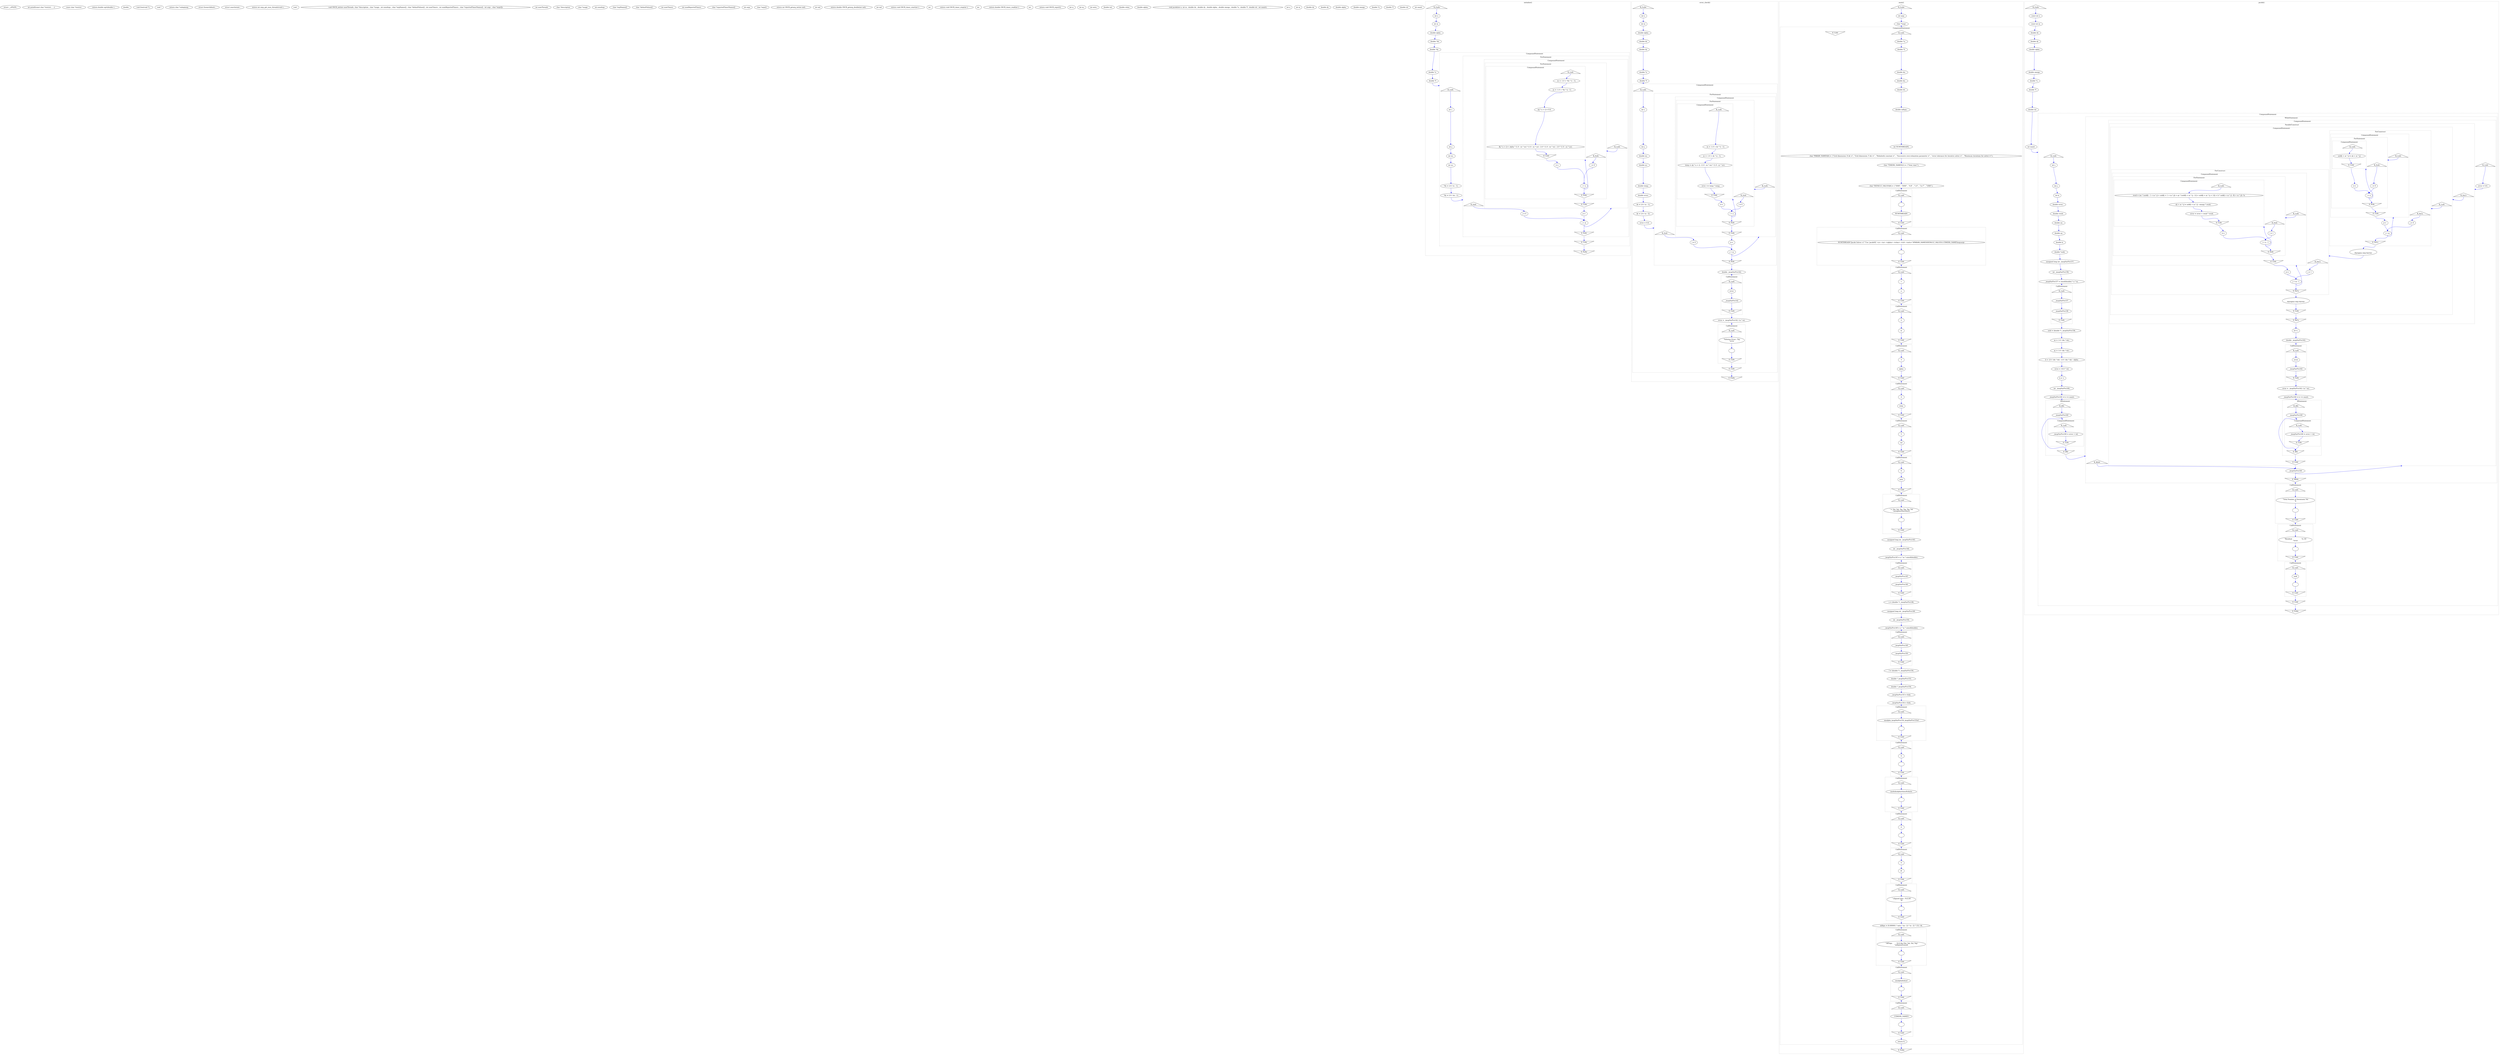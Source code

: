 digraph graph874088044 {
	compound=true;
	edge[color=blue];
	node1464642111[label="struct __sFILEX ;"];
	node1225616405[label="int printf(const char *restrict , ...);"];
	node519569038[label="const char *restrict "];
	node88558700[label="extern double sqrt(double );"];
	node1748225580[label="double "];
	node1164175787[label="void free(void *);"];
	node757108857[label="void *"];
	node818403870[label="extern char *suboptarg;"];
	node99347477[label="struct fssearchblock ;"];
	node2017354584[label="struct searchstate ;"];
	node895947612[label="extern int omp_get_max_threads(void );"];
	node1937348256[label="void "];
	node1167116739[label="void OSCR_init(int numThreads, char *description , char *usage , int numArgs , char *argNames[] , char *defaultValues[] , int numTimers , int numReportedTimers , char *reportedTimerNames[] , int argc , char *argv[]);"];
	node1597462040[label="int numThreads"];
	node1659791576[label="char *description"];
	node1917513796[label="char *usage"];
	node695682681[label="int numArgs"];
	node1615780336[label="char *argNames[]"];
	node1476394199[label="char *defaultValues[]"];
	node1845904670[label="int numTimers"];
	node1344645519[label="int numReportedTimers"];
	node555826066[label="char *reportedTimerNames[]"];
	node1815546035[label="int argc"];
	node1740189450[label="char *argv[]"];
	node36333492[label="extern int OSCR_getarg_int(int ind);"];
	node1897871865[label="int ind"];
	node1791868405[label="extern double OSCR_getarg_double(int ind);"];
	node733957003[label="int ind"];
	node1373810119[label="extern void OSCR_timer_start(int );"];
	node243745864[label="int "];
	node924477420[label="extern void OSCR_timer_stop(int );"];
	node140799417[label="int "];
	node854507466[label="extern double OSCR_timer_read(int );"];
	node1414147750[label="int "];
	node1209669119[label="extern void OSCR_report();"];
	node1758386724[label="int n;"];
	node1607305514[label="int m;"];
	node1370651081[label="int mits;"];
	node294184992[label="double tol;"];
	node688766789[label="double relax;"];
	node599491651[label="double alpha;"];
	node1027591600[label="void jacobi(int n, int m , double dx , double dy , double alpha , double omega , double *u , double *f , double tol , int maxit);"];
	node1796371666[label="int n"];
	node1296674576[label="int m"];
	node1368594774[label="double dx"];
	node1151755506[label="double dy"];
	node1381965390[label="double alpha"];
	node558187323[label="double omega"];
	node604125138[label="double *u"];
	node1213349904[label="double *f"];
	node1524126153[label="double tol"];
	node1003752023[label="int maxit"];
	subgraph cluster1344199921 {
		compound=true;
		style=dotted;
		label="initialize()";
		node2025269734[label="B_FuDe", shape="triangle"];
		node1800031768[label="E_FuDe", shape="invtriangle"];
		node707976812[label="int n"];
		node572593338[label="int m"];
		node1115201599[label="double alpha"];
		node1307904972[label="double *dx"];
		node536765369[label="double *dy"];
		node524241174[label="double *u"];
		node2136288211[label="double *f"];
		subgraph cluster1989184704 {
			compound=true;
			style=dotted;
			label="CompoundStatement";
			node611572016[label="B_CoSt", shape="triangle"];
			node889486595[label="E_CoSt", shape="invtriangle"];
			node117009527[label="int i;"];
			node694316372[label="int j;"];
			node24119573[label="int xx;"];
			node365181913[label="int yy;"];
			node1998767043[label="*dx = 2.0 / (n - 1);"];
			node361571968[label="*dy = 2.0 / (m - 1);"];
			subgraph cluster1136419747 {
				compound=true;
				style=dotted;
				label="ForStatement";
				node1881561036[label="B_FoSt", shape="triangle"];
				node1785507932[label="E_FoSt", shape="invtriangle"];
				node757004314[label="j = 0"];
				node945288723[label="j < m"];
				node951050903[label="j++"];
				subgraph cluster868815265 {
					compound=true;
					style=dotted;
					label="CompoundStatement";
					node1977310713[label="B_CoSt", shape="triangle"];
					node1886491834[label="E_CoSt", shape="invtriangle"];
					subgraph cluster1278852808 {
						compound=true;
						style=dotted;
						label="ForStatement";
						node63390[label="B_FoSt", shape="triangle"];
						node2129144075[label="E_FoSt", shape="invtriangle"];
						node649329985[label="i = 0"];
						node1418620248[label="i < n"];
						node1778081847[label="i++"];
						subgraph cluster236840983 {
							compound=true;
							style=dotted;
							label="CompoundStatement";
							node1376790324[label="B_CoSt", shape="triangle"];
							node893504292[label="E_CoSt", shape="invtriangle"];
							node857068247[label="xx = -1.0 + *dx * (i - 1);"];
							node2014461570[label="yy = -1.0 + *dy * (j - 1);"];
							node194707680[label="u[j * n + i] = 0.0;"];
							node2130192211[label="f[j * n + i] = -alpha * (1.0 - xx * xx) * (1.0 - yy * yy) - 2.0 * (1.0 - xx * xx) - 2.0 * (1.0 - yy * yy);"];
						}
					}
				}
			}
		}
	}
	subgraph cluster381708767 {
		compound=true;
		style=dotted;
		label="error_check()";
		node736920911[label="B_FuDe", shape="triangle"];
		node837659261[label="E_FuDe", shape="invtriangle"];
		node1620823990[label="int n"];
		node1856158867[label="int m"];
		node1414967210[label="double alpha"];
		node1201454821[label="double dx"];
		node85748029[label="double dy"];
		node1800976873[label="double *u"];
		node1818339587[label="double *f"];
		subgraph cluster1760670079 {
			compound=true;
			style=dotted;
			label="CompoundStatement";
			node388104475[label="B_CoSt", shape="triangle"];
			node1470966439[label="E_CoSt", shape="invtriangle"];
			node660339123[label="int i;"];
			node491273700[label="int j;"];
			node1661210650[label="double xx;"];
			node2115628016[label="double yy;"];
			node300983713[label="double temp;"];
			node1750286943[label="double error;"];
			node2144284609[label="dx = 2.0 / (n - 1);"];
			node872669868[label="dy = 2.0 / (n - 2);"];
			node1325465767[label="error = 0.0;"];
			subgraph cluster1180858072 {
				compound=true;
				style=dotted;
				label="ForStatement";
				node1558763625[label="B_FoSt", shape="triangle"];
				node669965156[label="E_FoSt", shape="invtriangle"];
				node2048013503[label="j = 0"];
				node1857173583[label="j < m"];
				node1633013890[label="j++"];
				subgraph cluster692743054 {
					compound=true;
					style=dotted;
					label="CompoundStatement";
					node1260217713[label="B_CoSt", shape="triangle"];
					node461591680[label="E_CoSt", shape="invtriangle"];
					subgraph cluster1517328406 {
						compound=true;
						style=dotted;
						label="ForStatement";
						node2016949136[label="B_FoSt", shape="triangle"];
						node1792227359[label="E_FoSt", shape="invtriangle"];
						node1195942137[label="i = 0"];
						node843710487[label="i < n"];
						node509832867[label="i++"];
						subgraph cluster20804602 {
							compound=true;
							style=dotted;
							label="CompoundStatement";
							node1344519051[label="B_CoSt", shape="triangle"];
							node1566511282[label="E_CoSt", shape="invtriangle"];
							node1671590089[label="xx = -1.0 + dx * (i - 1);"];
							node769132147[label="yy = -1.0 + dy * (j - 1);"];
							node778162712[label="temp = u[j * n + i] - (1.0 - xx * xx) * (1.0 - yy * yy);"];
							node212963786[label="error += temp * temp;"];
						}
					}
				}
			}
			node1527214863[label="double _imopVarPre142;"];
			subgraph cluster1273958371 {
				compound=true;
				style=dotted;
				label="CallStatement";
				node1659515968[label="B_CaSt", shape="triangle"];
				node664091267[label="E_CaSt", shape="invtriangle"];
				node1433208870[label="error"];
				node1437988306[label="_imopVarPre142"];
			}
			node992086987[label="error = _imopVarPre142 / (n * m);"];
			subgraph cluster913242382 {
				compound=true;
				style=dotted;
				label="CallStatement";
				node870322840[label="B_CaSt", shape="triangle"];
				node837246227[label="E_CaSt", shape="invtriangle"];
				node173738886[label="\"Solution Error : %g\n\"error"];
				node798622145[label=""];
			}
		}
	}
	subgraph cluster2015999862 {
		compound=true;
		style=dotted;
		label="main()";
		node1467515503[label="B_FuDe", shape="triangle"];
		node1533330615[label="E_FuDe", shape="invtriangle"];
		node1959451969[label="int argc"];
		node119112899[label="char **argv"];
		subgraph cluster2086068243 {
			compound=true;
			style=dotted;
			label="CompoundStatement";
			node1070194629[label="B_CoSt", shape="triangle"];
			node1076202543[label="E_CoSt", shape="invtriangle"];
			node883020319[label="double *u;"];
			node1274247563[label="double *f;"];
			node1938025186[label="double dx;"];
			node321772459[label="double dy;"];
			node553672556[label="double dt;"];
			node488600086[label="double mflops;"];
			node1196963249[label="int NUMTHREADS;"];
			node1964847681[label="char *PARAM_NAMES[6] = {\"Grid dimension: X dir =\", \"Grid dimension: Y dir =\" , \"Helmhotlz constant =\" , \"Successive over-relaxation parameter =\" , \"error tolerance for iterative solver =\" , \"Maximum iterations for solver =\"};"];
			node791408866[label="char *TIMERS_NAMES[1] = {\"Total_time\"};"];
			node1443900956[label="char *DEFAULT_VALUES[6] = {\"5000\", \"5000\" , \"0.8\" , \"1.0\" , \"1e-7\" , \"1000\"};"];
			subgraph cluster1167327028 {
				compound=true;
				style=dotted;
				label="CallStatement";
				node936628786[label="B_CaSt", shape="triangle"];
				node817941759[label="E_CaSt", shape="invtriangle"];
				node1478334108[label=""];
				node36550900[label="NUMTHREADS"];
			}
			subgraph cluster2094115865 {
				compound=true;
				style=dotted;
				label="CallStatement";
				node49547843[label="B_CaSt", shape="triangle"];
				node1017792343[label="E_CaSt", shape="invtriangle"];
				node1774468680[label="NUMTHREADS\"Jacobi Solver v1\"\"Use \'jacobi02\' <n> <m> <alpha> <relax> <tol> <mits>\"6PARAM_NAMESDEFAULT_VALUES11TIMERS_NAMESargcargv"];
				node1999135802[label=""];
			}
			subgraph cluster742672280 {
				compound=true;
				style=dotted;
				label="CallStatement";
				node452457802[label="B_CaSt", shape="triangle"];
				node1857910993[label="E_CaSt", shape="invtriangle"];
				node1130598644[label="1"];
				node841537936[label="n"];
			}
			subgraph cluster701681793 {
				compound=true;
				style=dotted;
				label="CallStatement";
				node1088744071[label="B_CaSt", shape="triangle"];
				node1484275564[label="E_CaSt", shape="invtriangle"];
				node981159997[label="2"];
				node465909321[label="m"];
			}
			subgraph cluster405488475 {
				compound=true;
				style=dotted;
				label="CallStatement";
				node80756779[label="B_CaSt", shape="triangle"];
				node49969897[label="E_CaSt", shape="invtriangle"];
				node1970779713[label="3"];
				node681747431[label="alpha"];
			}
			subgraph cluster3392189 {
				compound=true;
				style=dotted;
				label="CallStatement";
				node503144273[label="B_CaSt", shape="triangle"];
				node1009916891[label="E_CaSt", shape="invtriangle"];
				node612716569[label="4"];
				node1862674654[label="relax"];
			}
			subgraph cluster2077662850 {
				compound=true;
				style=dotted;
				label="CallStatement";
				node1960253514[label="B_CaSt", shape="triangle"];
				node1370495328[label="E_CaSt", shape="invtriangle"];
				node1748097277[label="5"];
				node1556061855[label="tol"];
			}
			subgraph cluster1121891386 {
				compound=true;
				style=dotted;
				label="CallStatement";
				node501951555[label="B_CaSt", shape="triangle"];
				node1002041276[label="E_CaSt", shape="invtriangle"];
				node485475507[label="6"];
				node2045913001[label="mits"];
			}
			subgraph cluster1733619456 {
				compound=true;
				style=dotted;
				label="CallStatement";
				node1637601612[label="B_CaSt", shape="triangle"];
				node842957574[label="E_CaSt", shape="invtriangle"];
				node170106909[label="\"-> %d, %d, %g, %g, %g, %d\n\"nmalpharelaxtolmits"];
				node1202081661[label=""];
			}
			node1989332276[label="unsigned long int _imopVarPre145;"];
			node1060935276[label="int _imopVarPre146;"];
			node1182758821[label="_imopVarPre145 = n * m * sizeof(double);"];
			subgraph cluster1769598893 {
				compound=true;
				style=dotted;
				label="CallStatement";
				node1517116047[label="B_CaSt", shape="triangle"];
				node1248276879[label="E_CaSt", shape="invtriangle"];
				node828088650[label="_imopVarPre145"];
				node670084377[label="_imopVarPre146"];
			}
			node1158124724[label="u = (double *) _imopVarPre146;"];
			node821342630[label="unsigned long int _imopVarPre149;"];
			node143295000[label="int _imopVarPre150;"];
			node216746962[label="_imopVarPre149 = n * m * sizeof(double);"];
			subgraph cluster622263400 {
				compound=true;
				style=dotted;
				label="CallStatement";
				node810196347[label="B_CaSt", shape="triangle"];
				node1811787796[label="E_CaSt", shape="invtriangle"];
				node1921553024[label="_imopVarPre149"];
				node78265654[label="_imopVarPre150"];
			}
			node495857386[label="f = (double *) _imopVarPre150;"];
			node109065770[label="double *_imopVarPre153;"];
			node1625939772[label="double *_imopVarPre154;"];
			node969811954[label="_imopVarPre153 = &dy;"];
			node2027701910[label="_imopVarPre154 = &dx;"];
			subgraph cluster793319856 {
				compound=true;
				style=dotted;
				label="CallStatement";
				node176851829[label="B_CaSt", shape="triangle"];
				node1974606907[label="E_CaSt", shape="invtriangle"];
				node1925059423[label="nmalpha_imopVarPre154_imopVarPre153uf"];
				node967460257[label=""];
			}
			subgraph cluster1080167822 {
				compound=true;
				style=dotted;
				label="CallStatement";
				node943666520[label="B_CaSt", shape="triangle"];
				node1236303587[label="E_CaSt", shape="invtriangle"];
				node892231982[label="0"];
				node675833472[label=""];
			}
			subgraph cluster999221400 {
				compound=true;
				style=dotted;
				label="CallStatement";
				node8197402[label="B_CaSt", shape="triangle"];
				node692838068[label="E_CaSt", shape="invtriangle"];
				node1392570698[label="nmdxdyalpharelaxuftolmits"];
				node1366581056[label=""];
			}
			subgraph cluster1719547057 {
				compound=true;
				style=dotted;
				label="CallStatement";
				node476973576[label="B_CaSt", shape="triangle"];
				node1840940155[label="E_CaSt", shape="invtriangle"];
				node32496853[label="0"];
				node1009218257[label=""];
			}
			subgraph cluster941403433 {
				compound=true;
				style=dotted;
				label="CallStatement";
				node159917166[label="B_CaSt", shape="triangle"];
				node1649498695[label="E_CaSt", shape="invtriangle"];
				node1012552887[label="0"];
				node795594631[label="dt"];
			}
			subgraph cluster178393154 {
				compound=true;
				style=dotted;
				label="CallStatement";
				node244577237[label="B_CaSt", shape="triangle"];
				node1290698656[label="E_CaSt", shape="invtriangle"];
				node2049348234[label="\" elapsed time : %12.6f\n\"dt"];
				node1944815218[label=""];
			}
			node351970188[label="mflops = (0.000001 * mits * (m - 2) * (n - 2) * 13) / dt;"];
			subgraph cluster1682157864 {
				compound=true;
				style=dotted;
				label="CallStatement";
				node1592712032[label="B_CaSt", shape="triangle"];
				node1073878937[label="E_CaSt", shape="invtriangle"];
				node1243350866[label="\" MFlops       : %12.6g (%d, %d, %d, %g)\n\"mflopsmitsmndt"];
				node1564078808[label=""];
			}
			subgraph cluster1241758568 {
				compound=true;
				style=dotted;
				label="CallStatement";
				node1317441269[label="B_CaSt", shape="triangle"];
				node1908999587[label="E_CaSt", shape="invtriangle"];
				node816804727[label="nmalphadxdyuf"];
				node2146303527[label=""];
			}
			subgraph cluster1166361824 {
				compound=true;
				style=dotted;
				label="CallStatement";
				node1808527451[label="B_CaSt", shape="triangle"];
				node761680655[label="E_CaSt", shape="invtriangle"];
				node488669101[label="1TIMERS_NAMES"];
				node1502882632[label=""];
			}
			node261838162[label="return 0;"];
		}
	}
	subgraph cluster731368479 {
		compound=true;
		style=dotted;
		label="jacobi()";
		node1618099562[label="B_FuDe", shape="triangle"];
		node405950359[label="E_FuDe", shape="invtriangle"];
		node381930033[label="const int n"];
		node160945458[label="const int m"];
		node1393112209[label="double dx"];
		node602830277[label="double dy"];
		node2118571592[label="double alpha"];
		node805690186[label="double omega"];
		node1156841091[label="double *u"];
		node1526866775[label="double *f"];
		node466577384[label="double tol"];
		node634638280[label="int maxit"];
		subgraph cluster1235908203 {
			compound=true;
			style=dotted;
			label="CompoundStatement";
			node9843062[label="B_CoSt", shape="triangle"];
			node1694519286[label="E_CoSt", shape="invtriangle"];
			node835426017[label="int i;"];
			node1386020581[label="int j;"];
			node356476647[label="int k;"];
			node98801744[label="double error;"];
			node1299497914[label="double resid;"];
			node1231036290[label="double ax;"];
			node559559860[label="double ay;"];
			node1659282412[label="double b;"];
			node1550080835[label="double *uold;"];
			node1219637204[label="unsigned long int _imopVarPre157;"];
			node212924259[label="int _imopVarPre158;"];
			node303846650[label="_imopVarPre157 = sizeof(double) * n * m;"];
			subgraph cluster1311315651 {
				compound=true;
				style=dotted;
				label="CallStatement";
				node1688917723[label="B_CaSt", shape="triangle"];
				node182949133[label="E_CaSt", shape="invtriangle"];
				node1624355359[label="_imopVarPre157"];
				node1415979460[label="_imopVarPre158"];
			}
			node1077316166[label="uold = (double *) _imopVarPre158;"];
			node356338363[label="ax = 1.0 / (dx * dx);"];
			node1677590477[label="ay = 1.0 / (dy * dy);"];
			node651698411[label="b = -2.0 / (dx * dx) - 2.0 / (dy * dy) - alpha;"];
			node1413871034[label="error = 10.0 * tol;"];
			node2005776325[label="k = 1;"];
			node1350269431[label="int _imopVarPre160;"];
			node1781018589[label="_imopVarPre160 = k <= maxit;"];
			subgraph cluster1001284816 {
				compound=true;
				style=dotted;
				label="IfStatement";
				node146346292[label="B_IfSt", shape="triangle"];
				node532297836[label="E_IfSt", shape="invtriangle"];
				node1992525817[label="_imopVarPre160"];
				subgraph cluster745966298 {
					compound=true;
					style=dotted;
					label="CompoundStatement";
					node203409962[label="B_CoSt", shape="triangle"];
					node1429462130[label="E_CoSt", shape="invtriangle"];
					node373973695[label="_imopVarPre160 = error > tol;"];
				}
			}
			subgraph cluster572370257 {
				compound=true;
				style=dotted;
				label="WhileStatement";
				node753692748[label="B_WhSt", shape="triangle"];
				node1998371610[label="E_WhSt", shape="invtriangle"];
				node604990529[label="_imopVarPre160"];
				subgraph cluster1960514242 {
					compound=true;
					style=dotted;
					label="CompoundStatement";
					node804347788[label="B_CoSt", shape="triangle"];
					node2124978601[label="E_CoSt", shape="invtriangle"];
					node1733903473[label="error = 0.0;"];
					subgraph cluster411787317 {
						compound=true;
						style=dotted;
						label="ParallelConstruct";
						node77811359[label="B_PaCo", shape="triangle"];
						node1868964323[label="E_PaCo", shape="invtriangle"];
						subgraph cluster2060432982 {
							compound=true;
							style=dotted;
							label="CompoundStatement";
							node777970377[label="B_CoSt", shape="triangle"];
							node1436944861[label="E_CoSt", shape="invtriangle"];
							subgraph cluster541135648 {
								compound=true;
								style=dotted;
								label="ForConstruct";
								node726762476[label="B_FoCo", shape="triangle"];
								node1014508942[label="E_FoCo", shape="invtriangle"];
								node1069350529[label="j = 0"];
								node836170750[label="j < m"];
								node277437206[label="j++"];
								subgraph cluster1315908533 {
									compound=true;
									style=dotted;
									label="CompoundStatement";
									node568462037[label="B_CoSt", shape="triangle"];
									node1063423209[label="E_CoSt", shape="invtriangle"];
									subgraph cluster951000054 {
										compound=true;
										style=dotted;
										label="ForStatement";
										node312202589[label="B_FoSt", shape="triangle"];
										node129924629[label="E_FoSt", shape="invtriangle"];
										node1112062307[label="i = 0"];
										node564944564[label="i < n"];
										node1527061084[label="i++"];
										subgraph cluster1816326817 {
											compound=true;
											style=dotted;
											label="CompoundStatement";
											node396821493[label="B_CoSt", shape="triangle"];
											node1609742538[label="E_CoSt", shape="invtriangle"];
											node1609038183[label="uold[i + m * j] = u[i + m * j];"];
										}
									}
								}
							}
							node1048332309[label="
#pragma omp barrier
"];
							subgraph cluster320321288 {
								compound=true;
								style=dotted;
								label="ForConstruct";
								node1681434622[label="B_FoCo", shape="triangle"];
								node777113684[label="E_FoCo", shape="invtriangle"];
								node140110402[label="j = 1"];
								node295466076[label="j < m - 1"];
								node1744032146[label="j++"];
								subgraph cluster218654115 {
									compound=true;
									style=dotted;
									label="CompoundStatement";
									node1668004795[label="B_CoSt", shape="triangle"];
									node2125346660[label="E_CoSt", shape="invtriangle"];
									subgraph cluster1689498062 {
										compound=true;
										style=dotted;
										label="ForStatement";
										node1753542873[label="B_FoSt", shape="triangle"];
										node1240230559[label="E_FoSt", shape="invtriangle"];
										node975354582[label="i = 1"];
										node1130258687[label="i < n - 1"];
										node810353241[label="i++"];
										subgraph cluster162667475 {
											compound=true;
											style=dotted;
											label="CompoundStatement";
											node174245837[label="B_CoSt", shape="triangle"];
											node124132186[label="E_CoSt", shape="invtriangle"];
											node520830206[label="resid = (ax * (uold[i - 1 + m * j] + uold[i + 1 + m * j]) + ay * (uold[i + m * (j - 1)] + uold[i + m * (j + 1)]) + b * uold[i + m * j] - f[i + m * j]) / b;"];
											node553056396[label="u[i + m * j] = uold[i + m * j] - omega * resid;"];
											node2070703728[label="error = error + resid * resid;"];
										}
									}
								}
							}
							node351535152[label="
#pragma omp barrier
"];
						}
					}
					node1671596423[label="k++;"];
					node395607661[label="double _imopVarPre162;"];
					subgraph cluster1679160862 {
						compound=true;
						style=dotted;
						label="CallStatement";
						node860798122[label="B_CaSt", shape="triangle"];
						node1510731556[label="E_CaSt", shape="invtriangle"];
						node1684580278[label="error"];
						node1768639125[label="_imopVarPre162"];
					}
					node1647509467[label="error = _imopVarPre162 / (n * m);"];
					node1940783703[label="_imopVarPre160 = k <= maxit;"];
					subgraph cluster1445384588 {
						compound=true;
						style=dotted;
						label="IfStatement";
						node1172943149[label="B_IfSt", shape="triangle"];
						node1036606347[label="E_IfSt", shape="invtriangle"];
						node1173837542[label="_imopVarPre160"];
						subgraph cluster775254760 {
							compound=true;
							style=dotted;
							label="CompoundStatement";
							node2009139807[label="B_CoSt", shape="triangle"];
							node24532316[label="E_CoSt", shape="invtriangle"];
							node360628795[label="_imopVarPre160 = error > tol;"];
						}
					}
				}
			}
			subgraph cluster873295241 {
				compound=true;
				style=dotted;
				label="CallStatement";
				node1444500451[label="B_CaSt", shape="triangle"];
				node1145023109[label="E_CaSt", shape="invtriangle"];
				node518290846[label="\"Total Number of Iteratuons %d\n\"k"];
				node333180318[label=""];
			}
			subgraph cluster779511842 {
				compound=true;
				style=dotted;
				label="CallStatement";
				node805561728[label="B_CaSt", shape="triangle"];
				node678787773[label="E_CaSt", shape="invtriangle"];
				node564143446[label="\"Residual                   %.15f\n\"error"];
				node423956799[label=""];
			}
			subgraph cluster498627971 {
				compound=true;
				style=dotted;
				label="CallStatement";
				node2142581334[label="B_CaSt", shape="triangle"];
				node493690178[label="E_CaSt", shape="invtriangle"];
				node657628458[label="uold"];
				node797526745[label=""];
			}
		}
	}
	node2025269734 -> node707976812[tailport=s, headport=n, weight=8];
	node707976812 -> node572593338[weight=8, tailport=s, headport=n];
	node572593338 -> node1115201599[weight=8, tailport=s, headport=n];
	node1115201599 -> node1307904972[weight=8, tailport=s, headport=n];
	node1307904972 -> node536765369[weight=8, tailport=s, headport=n];
	node536765369 -> node524241174[weight=8, tailport=s, headport=n];
	node524241174 -> node2136288211[weight=8, tailport=s, headport=n];
	node2136288211 -> node611572016[lhead=cluster1989184704, weight=8, tailport=s, headport=n];
	node611572016 -> node117009527[tailport=s, headport=n, weight=8];
	node117009527 -> node694316372[weight=8, tailport=s, headport=n];
	node694316372 -> node24119573[weight=8, tailport=s, headport=n];
	node24119573 -> node365181913[weight=8, tailport=s, headport=n];
	node365181913 -> node1998767043[weight=8, tailport=s, headport=n];
	node1998767043 -> node361571968[weight=8, tailport=s, headport=n];
	node361571968 -> node1881561036[lhead=cluster1136419747, weight=8, tailport=s, headport=n];
	node1881561036 -> node757004314[tailport=s, headport=n, weight=8];
	node757004314 -> node945288723[weight=8, tailport=s, headport=n];
	node945288723 -> node1977310713[lhead=cluster868815265, weight=8, tailport=s, headport=n];
	node945288723 -> node1785507932[weight=8, tailport=s, headport=n];
	node951050903 -> node945288723[weight=8, tailport=s, headport=n];
	node1977310713 -> node63390[tailport=s, headport=n, weight=8, lhead=cluster1278852808];
	node63390 -> node649329985[tailport=s, headport=n, weight=8];
	node649329985 -> node1418620248[weight=8, tailport=s, headport=n];
	node1418620248 -> node1376790324[lhead=cluster236840983, weight=8, tailport=s, headport=n];
	node1418620248 -> node2129144075[weight=8, tailport=s, headport=n];
	node1778081847 -> node1418620248[weight=8, tailport=s, headport=n];
	node1376790324 -> node857068247[tailport=s, headport=n, weight=8];
	node857068247 -> node2014461570[weight=8, tailport=s, headport=n];
	node2014461570 -> node194707680[weight=8, tailport=s, headport=n];
	node194707680 -> node2130192211[weight=8, tailport=s, headport=n];
	node2130192211 -> node893504292[weight=8, tailport=s, headport=n];
	node893504292 -> node1778081847[tailport=s, headport=n, weight=8, ltail=cluster236840983];
	node2129144075 -> node1886491834[tailport=s, headport=n, weight=8, ltail=cluster1278852808];
	node1886491834 -> node951050903[tailport=s, headport=n, weight=8, ltail=cluster868815265];
	node1785507932 -> node889486595[tailport=s, headport=n, weight=8, ltail=cluster1136419747];
	node889486595 -> node1800031768[tailport=s, headport=n, weight=8, ltail=cluster1989184704];
	node736920911 -> node1620823990[tailport=s, headport=n, weight=8];
	node1620823990 -> node1856158867[weight=8, tailport=s, headport=n];
	node1856158867 -> node1414967210[weight=8, tailport=s, headport=n];
	node1414967210 -> node1201454821[weight=8, tailport=s, headport=n];
	node1201454821 -> node85748029[weight=8, tailport=s, headport=n];
	node85748029 -> node1800976873[weight=8, tailport=s, headport=n];
	node1800976873 -> node1818339587[weight=8, tailport=s, headport=n];
	node1818339587 -> node388104475[lhead=cluster1760670079, weight=8, tailport=s, headport=n];
	node388104475 -> node660339123[tailport=s, headport=n, weight=8];
	node660339123 -> node491273700[weight=8, tailport=s, headport=n];
	node491273700 -> node1661210650[weight=8, tailport=s, headport=n];
	node1661210650 -> node2115628016[weight=8, tailport=s, headport=n];
	node2115628016 -> node300983713[weight=8, tailport=s, headport=n];
	node300983713 -> node1750286943[weight=8, tailport=s, headport=n];
	node1750286943 -> node2144284609[weight=8, tailport=s, headport=n];
	node2144284609 -> node872669868[weight=8, tailport=s, headport=n];
	node872669868 -> node1325465767[weight=8, tailport=s, headport=n];
	node1325465767 -> node1558763625[lhead=cluster1180858072, weight=8, tailport=s, headport=n];
	node1558763625 -> node2048013503[tailport=s, headport=n, weight=8];
	node2048013503 -> node1857173583[weight=8, tailport=s, headport=n];
	node1857173583 -> node1260217713[lhead=cluster692743054, weight=8, tailport=s, headport=n];
	node1857173583 -> node669965156[weight=8, tailport=s, headport=n];
	node1633013890 -> node1857173583[weight=8, tailport=s, headport=n];
	node1260217713 -> node2016949136[tailport=s, headport=n, weight=8, lhead=cluster1517328406];
	node2016949136 -> node1195942137[tailport=s, headport=n, weight=8];
	node1195942137 -> node843710487[weight=8, tailport=s, headport=n];
	node843710487 -> node1344519051[lhead=cluster20804602, weight=8, tailport=s, headport=n];
	node843710487 -> node1792227359[weight=8, tailport=s, headport=n];
	node509832867 -> node843710487[weight=8, tailport=s, headport=n];
	node1344519051 -> node1671590089[tailport=s, headport=n, weight=8];
	node1671590089 -> node769132147[weight=8, tailport=s, headport=n];
	node769132147 -> node778162712[weight=8, tailport=s, headport=n];
	node778162712 -> node212963786[weight=8, tailport=s, headport=n];
	node212963786 -> node1566511282[weight=8, tailport=s, headport=n];
	node1566511282 -> node509832867[tailport=s, headport=n, weight=8, ltail=cluster20804602];
	node1792227359 -> node461591680[tailport=s, headport=n, weight=8, ltail=cluster1517328406];
	node461591680 -> node1633013890[tailport=s, headport=n, weight=8, ltail=cluster692743054];
	node669965156 -> node1527214863[tailport=s, headport=n, weight=8, ltail=cluster1180858072];
	node1527214863 -> node1659515968[lhead=cluster1273958371, weight=8, tailport=s, headport=n];
	node1659515968 -> node1433208870[tailport=s, headport=n, weight=8];
	node1433208870 -> node1437988306[weight=8, tailport=s, headport=n];
	node1437988306 -> node664091267[weight=8, tailport=s, headport=n];
	node664091267 -> node992086987[tailport=s, headport=n, weight=8, ltail=cluster1273958371];
	node992086987 -> node870322840[lhead=cluster913242382, weight=8, tailport=s, headport=n];
	node870322840 -> node173738886[tailport=s, headport=n, weight=8];
	node173738886 -> node798622145[weight=8, tailport=s, headport=n];
	node798622145 -> node837246227[weight=8, tailport=s, headport=n];
	node837246227 -> node1470966439[tailport=s, headport=n, weight=8, ltail=cluster913242382];
	node1470966439 -> node837659261[tailport=s, headport=n, weight=8, ltail=cluster1760670079];
	node1467515503 -> node1959451969[tailport=s, headport=n, weight=8];
	node1959451969 -> node119112899[weight=8, tailport=s, headport=n];
	node119112899 -> node1070194629[lhead=cluster2086068243, weight=8, tailport=s, headport=n];
	node1070194629 -> node883020319[tailport=s, headport=n, weight=8];
	node883020319 -> node1274247563[weight=8, tailport=s, headport=n];
	node1274247563 -> node1938025186[weight=8, tailport=s, headport=n];
	node1938025186 -> node321772459[weight=8, tailport=s, headport=n];
	node321772459 -> node553672556[weight=8, tailport=s, headport=n];
	node553672556 -> node488600086[weight=8, tailport=s, headport=n];
	node488600086 -> node1196963249[weight=8, tailport=s, headport=n];
	node1196963249 -> node1964847681[weight=8, tailport=s, headport=n];
	node1964847681 -> node791408866[weight=8, tailport=s, headport=n];
	node791408866 -> node1443900956[weight=8, tailport=s, headport=n];
	node1443900956 -> node936628786[lhead=cluster1167327028, weight=8, tailport=s, headport=n];
	node936628786 -> node1478334108[tailport=s, headport=n, weight=8];
	node1478334108 -> node36550900[weight=8, tailport=s, headport=n];
	node36550900 -> node817941759[weight=8, tailport=s, headport=n];
	node817941759 -> node49547843[tailport=s, headport=n, ltail=cluster1167327028, lhead=cluster2094115865];
	node49547843 -> node1774468680[tailport=s, headport=n, weight=8];
	node1774468680 -> node1999135802[weight=8, tailport=s, headport=n];
	node1999135802 -> node1017792343[weight=8, tailport=s, headport=n];
	node1017792343 -> node452457802[tailport=s, headport=n, ltail=cluster2094115865, lhead=cluster742672280];
	node452457802 -> node1130598644[tailport=s, headport=n, weight=8];
	node1130598644 -> node841537936[weight=8, tailport=s, headport=n];
	node841537936 -> node1857910993[weight=8, tailport=s, headport=n];
	node1857910993 -> node1088744071[tailport=s, headport=n, ltail=cluster742672280, lhead=cluster701681793];
	node1088744071 -> node981159997[tailport=s, headport=n, weight=8];
	node981159997 -> node465909321[weight=8, tailport=s, headport=n];
	node465909321 -> node1484275564[weight=8, tailport=s, headport=n];
	node1484275564 -> node80756779[tailport=s, headport=n, ltail=cluster701681793, lhead=cluster405488475];
	node80756779 -> node1970779713[tailport=s, headport=n, weight=8];
	node1970779713 -> node681747431[weight=8, tailport=s, headport=n];
	node681747431 -> node49969897[weight=8, tailport=s, headport=n];
	node49969897 -> node503144273[tailport=s, headport=n, ltail=cluster405488475, lhead=cluster3392189];
	node503144273 -> node612716569[tailport=s, headport=n, weight=8];
	node612716569 -> node1862674654[weight=8, tailport=s, headport=n];
	node1862674654 -> node1009916891[weight=8, tailport=s, headport=n];
	node1009916891 -> node1960253514[tailport=s, headport=n, ltail=cluster3392189, lhead=cluster2077662850];
	node1960253514 -> node1748097277[tailport=s, headport=n, weight=8];
	node1748097277 -> node1556061855[weight=8, tailport=s, headport=n];
	node1556061855 -> node1370495328[weight=8, tailport=s, headport=n];
	node1370495328 -> node501951555[tailport=s, headport=n, ltail=cluster2077662850, lhead=cluster1121891386];
	node501951555 -> node485475507[tailport=s, headport=n, weight=8];
	node485475507 -> node2045913001[weight=8, tailport=s, headport=n];
	node2045913001 -> node1002041276[weight=8, tailport=s, headport=n];
	node1002041276 -> node1637601612[tailport=s, headport=n, ltail=cluster1121891386, lhead=cluster1733619456];
	node1637601612 -> node170106909[tailport=s, headport=n, weight=8];
	node170106909 -> node1202081661[weight=8, tailport=s, headport=n];
	node1202081661 -> node842957574[weight=8, tailport=s, headport=n];
	node842957574 -> node1989332276[tailport=s, headport=n, weight=8, ltail=cluster1733619456];
	node1989332276 -> node1060935276[weight=8, tailport=s, headport=n];
	node1060935276 -> node1182758821[weight=8, tailport=s, headport=n];
	node1182758821 -> node1517116047[lhead=cluster1769598893, weight=8, tailport=s, headport=n];
	node1517116047 -> node828088650[tailport=s, headport=n, weight=8];
	node828088650 -> node670084377[weight=8, tailport=s, headport=n];
	node670084377 -> node1248276879[weight=8, tailport=s, headport=n];
	node1248276879 -> node1158124724[tailport=s, headport=n, weight=8, ltail=cluster1769598893];
	node1158124724 -> node821342630[weight=8, tailport=s, headport=n];
	node821342630 -> node143295000[weight=8, tailport=s, headport=n];
	node143295000 -> node216746962[weight=8, tailport=s, headport=n];
	node216746962 -> node810196347[lhead=cluster622263400, weight=8, tailport=s, headport=n];
	node810196347 -> node1921553024[tailport=s, headport=n, weight=8];
	node1921553024 -> node78265654[weight=8, tailport=s, headport=n];
	node78265654 -> node1811787796[weight=8, tailport=s, headport=n];
	node1811787796 -> node495857386[tailport=s, headport=n, weight=8, ltail=cluster622263400];
	node495857386 -> node109065770[weight=8, tailport=s, headport=n];
	node109065770 -> node1625939772[weight=8, tailport=s, headport=n];
	node1625939772 -> node969811954[weight=8, tailport=s, headport=n];
	node969811954 -> node2027701910[weight=8, tailport=s, headport=n];
	node2027701910 -> node176851829[lhead=cluster793319856, weight=8, tailport=s, headport=n];
	node176851829 -> node1925059423[tailport=s, headport=n, weight=8];
	node1925059423 -> node967460257[weight=8, tailport=s, headport=n];
	node967460257 -> node1974606907[weight=8, tailport=s, headport=n];
	node1974606907 -> node943666520[tailport=s, headport=n, ltail=cluster793319856, lhead=cluster1080167822];
	node943666520 -> node892231982[tailport=s, headport=n, weight=8];
	node892231982 -> node675833472[weight=8, tailport=s, headport=n];
	node675833472 -> node1236303587[weight=8, tailport=s, headport=n];
	node1236303587 -> node8197402[tailport=s, headport=n, ltail=cluster1080167822, lhead=cluster999221400];
	node8197402 -> node1392570698[tailport=s, headport=n, weight=8];
	node1392570698 -> node1366581056[weight=8, tailport=s, headport=n];
	node1366581056 -> node692838068[weight=8, tailport=s, headport=n];
	node692838068 -> node476973576[tailport=s, headport=n, ltail=cluster999221400, lhead=cluster1719547057];
	node476973576 -> node32496853[tailport=s, headport=n, weight=8];
	node32496853 -> node1009218257[weight=8, tailport=s, headport=n];
	node1009218257 -> node1840940155[weight=8, tailport=s, headport=n];
	node1840940155 -> node159917166[tailport=s, headport=n, ltail=cluster1719547057, lhead=cluster941403433];
	node159917166 -> node1012552887[tailport=s, headport=n, weight=8];
	node1012552887 -> node795594631[weight=8, tailport=s, headport=n];
	node795594631 -> node1649498695[weight=8, tailport=s, headport=n];
	node1649498695 -> node244577237[tailport=s, headport=n, ltail=cluster941403433, lhead=cluster178393154];
	node244577237 -> node2049348234[tailport=s, headport=n, weight=8];
	node2049348234 -> node1944815218[weight=8, tailport=s, headport=n];
	node1944815218 -> node1290698656[weight=8, tailport=s, headport=n];
	node1290698656 -> node351970188[tailport=s, headport=n, weight=8, ltail=cluster178393154];
	node351970188 -> node1592712032[lhead=cluster1682157864, weight=8, tailport=s, headport=n];
	node1592712032 -> node1243350866[tailport=s, headport=n, weight=8];
	node1243350866 -> node1564078808[weight=8, tailport=s, headport=n];
	node1564078808 -> node1073878937[weight=8, tailport=s, headport=n];
	node1073878937 -> node1317441269[tailport=s, headport=n, ltail=cluster1682157864, lhead=cluster1241758568];
	node1317441269 -> node816804727[tailport=s, headport=n, weight=8];
	node816804727 -> node2146303527[weight=8, tailport=s, headport=n];
	node2146303527 -> node1908999587[weight=8, tailport=s, headport=n];
	node1908999587 -> node1808527451[tailport=s, headport=n, ltail=cluster1241758568, lhead=cluster1166361824];
	node1808527451 -> node488669101[tailport=s, headport=n, weight=8];
	node488669101 -> node1502882632[weight=8, tailport=s, headport=n];
	node1502882632 -> node761680655[weight=8, tailport=s, headport=n];
	node761680655 -> node261838162[tailport=s, headport=n, weight=8, ltail=cluster1166361824];
	node261838162 -> node1533330615[weight=8, tailport=s, headport=n];
	node1618099562 -> node381930033[tailport=s, headport=n, weight=8];
	node381930033 -> node160945458[weight=8, tailport=s, headport=n];
	node160945458 -> node1393112209[weight=8, tailport=s, headport=n];
	node1393112209 -> node602830277[weight=8, tailport=s, headport=n];
	node602830277 -> node2118571592[weight=8, tailport=s, headport=n];
	node2118571592 -> node805690186[weight=8, tailport=s, headport=n];
	node805690186 -> node1156841091[weight=8, tailport=s, headport=n];
	node1156841091 -> node1526866775[weight=8, tailport=s, headport=n];
	node1526866775 -> node466577384[weight=8, tailport=s, headport=n];
	node466577384 -> node634638280[weight=8, tailport=s, headport=n];
	node634638280 -> node9843062[lhead=cluster1235908203, weight=8, tailport=s, headport=n];
	node9843062 -> node835426017[tailport=s, headport=n, weight=8];
	node835426017 -> node1386020581[weight=8, tailport=s, headport=n];
	node1386020581 -> node356476647[weight=8, tailport=s, headport=n];
	node356476647 -> node98801744[weight=8, tailport=s, headport=n];
	node98801744 -> node1299497914[weight=8, tailport=s, headport=n];
	node1299497914 -> node1231036290[weight=8, tailport=s, headport=n];
	node1231036290 -> node559559860[weight=8, tailport=s, headport=n];
	node559559860 -> node1659282412[weight=8, tailport=s, headport=n];
	node1659282412 -> node1550080835[weight=8, tailport=s, headport=n];
	node1550080835 -> node1219637204[weight=8, tailport=s, headport=n];
	node1219637204 -> node212924259[weight=8, tailport=s, headport=n];
	node212924259 -> node303846650[weight=8, tailport=s, headport=n];
	node303846650 -> node1688917723[lhead=cluster1311315651, weight=8, tailport=s, headport=n];
	node1688917723 -> node1624355359[tailport=s, headport=n, weight=8];
	node1624355359 -> node1415979460[weight=8, tailport=s, headport=n];
	node1415979460 -> node182949133[weight=8, tailport=s, headport=n];
	node182949133 -> node1077316166[tailport=s, headport=n, weight=8, ltail=cluster1311315651];
	node1077316166 -> node356338363[weight=8, tailport=s, headport=n];
	node356338363 -> node1677590477[weight=8, tailport=s, headport=n];
	node1677590477 -> node651698411[weight=8, tailport=s, headport=n];
	node651698411 -> node1413871034[weight=8, tailport=s, headport=n];
	node1413871034 -> node2005776325[weight=8, tailport=s, headport=n];
	node2005776325 -> node1350269431[weight=8, tailport=s, headport=n];
	node1350269431 -> node1781018589[weight=8, tailport=s, headport=n];
	node1781018589 -> node146346292[lhead=cluster1001284816, weight=8, tailport=s, headport=n];
	node146346292 -> node1992525817[tailport=s, headport=n, weight=8];
	node1992525817 -> node203409962[lhead=cluster745966298, weight=8, tailport=s, headport=n];
	node1992525817 -> node532297836[weight=8, tailport=s, headport=n];
	node203409962 -> node373973695[tailport=s, headport=n, weight=8];
	node373973695 -> node1429462130[weight=8, tailport=s, headport=n];
	node1429462130 -> node532297836[tailport=s, headport=n, weight=8, ltail=cluster745966298];
	node532297836 -> node753692748[tailport=s, headport=n, ltail=cluster1001284816, lhead=cluster572370257];
	node753692748 -> node604990529[tailport=s, headport=n, weight=8];
	node604990529 -> node804347788[lhead=cluster1960514242, weight=8, tailport=s, headport=n];
	node604990529 -> node1998371610[weight=8, tailport=s, headport=n];
	node804347788 -> node1733903473[tailport=s, headport=n, weight=8];
	node1733903473 -> node77811359[lhead=cluster411787317, weight=8, tailport=s, headport=n];
	node77811359 -> node777970377[tailport=s, headport=n, weight=8, lhead=cluster2060432982];
	node777970377 -> node726762476[tailport=s, headport=n, weight=8, lhead=cluster541135648];
	node726762476 -> node1069350529[tailport=s, headport=n, weight=8];
	node1069350529 -> node836170750[weight=8, tailport=s, headport=n];
	node836170750 -> node568462037[lhead=cluster1315908533, weight=8, tailport=s, headport=n];
	node836170750 -> node1014508942[weight=8, tailport=s, headport=n];
	node277437206 -> node836170750[weight=8, tailport=s, headport=n];
	node568462037 -> node312202589[tailport=s, headport=n, weight=8, lhead=cluster951000054];
	node312202589 -> node1112062307[tailport=s, headport=n, weight=8];
	node1112062307 -> node564944564[weight=8, tailport=s, headport=n];
	node564944564 -> node396821493[lhead=cluster1816326817, weight=8, tailport=s, headport=n];
	node564944564 -> node129924629[weight=8, tailport=s, headport=n];
	node1527061084 -> node564944564[weight=8, tailport=s, headport=n];
	node396821493 -> node1609038183[tailport=s, headport=n, weight=8];
	node1609038183 -> node1609742538[weight=8, tailport=s, headport=n];
	node1609742538 -> node1527061084[tailport=s, headport=n, weight=8, ltail=cluster1816326817];
	node129924629 -> node1063423209[tailport=s, headport=n, weight=8, ltail=cluster951000054];
	node1063423209 -> node277437206[tailport=s, headport=n, weight=8, ltail=cluster1315908533];
	node1014508942 -> node1048332309[tailport=s, headport=n, weight=8, ltail=cluster541135648];
	node1048332309 -> node1681434622[lhead=cluster320321288, weight=8, tailport=s, headport=n];
	node1681434622 -> node140110402[tailport=s, headport=n, weight=8];
	node140110402 -> node295466076[weight=8, tailport=s, headport=n];
	node295466076 -> node1668004795[lhead=cluster218654115, weight=8, tailport=s, headport=n];
	node295466076 -> node777113684[weight=8, tailport=s, headport=n];
	node1744032146 -> node295466076[weight=8, tailport=s, headport=n];
	node1668004795 -> node1753542873[tailport=s, headport=n, weight=8, lhead=cluster1689498062];
	node1753542873 -> node975354582[tailport=s, headport=n, weight=8];
	node975354582 -> node1130258687[weight=8, tailport=s, headport=n];
	node1130258687 -> node174245837[lhead=cluster162667475, weight=8, tailport=s, headport=n];
	node1130258687 -> node1240230559[weight=8, tailport=s, headport=n];
	node810353241 -> node1130258687[weight=8, tailport=s, headport=n];
	node174245837 -> node520830206[tailport=s, headport=n, weight=8];
	node520830206 -> node553056396[weight=8, tailport=s, headport=n];
	node553056396 -> node2070703728[weight=8, tailport=s, headport=n];
	node2070703728 -> node124132186[weight=8, tailport=s, headport=n];
	node124132186 -> node810353241[tailport=s, headport=n, weight=8, ltail=cluster162667475];
	node1240230559 -> node2125346660[tailport=s, headport=n, weight=8, ltail=cluster1689498062];
	node2125346660 -> node1744032146[tailport=s, headport=n, weight=8, ltail=cluster218654115];
	node777113684 -> node351535152[tailport=s, headport=n, weight=8, ltail=cluster320321288];
	node351535152 -> node1436944861[weight=8, tailport=s, headport=n];
	node1436944861 -> node1868964323[tailport=s, headport=n, weight=8, ltail=cluster2060432982];
	node1868964323 -> node1671596423[tailport=s, headport=n, weight=8, ltail=cluster411787317];
	node1671596423 -> node395607661[weight=8, tailport=s, headport=n];
	node395607661 -> node860798122[lhead=cluster1679160862, weight=8, tailport=s, headport=n];
	node860798122 -> node1684580278[tailport=s, headport=n, weight=8];
	node1684580278 -> node1768639125[weight=8, tailport=s, headport=n];
	node1768639125 -> node1510731556[weight=8, tailport=s, headport=n];
	node1510731556 -> node1647509467[tailport=s, headport=n, weight=8, ltail=cluster1679160862];
	node1647509467 -> node1940783703[weight=8, tailport=s, headport=n];
	node1940783703 -> node1172943149[lhead=cluster1445384588, weight=8, tailport=s, headport=n];
	node1172943149 -> node1173837542[tailport=s, headport=n, weight=8];
	node1173837542 -> node2009139807[lhead=cluster775254760, weight=8, tailport=s, headport=n];
	node1173837542 -> node1036606347[weight=8, tailport=s, headport=n];
	node2009139807 -> node360628795[tailport=s, headport=n, weight=8];
	node360628795 -> node24532316[weight=8, tailport=s, headport=n];
	node24532316 -> node1036606347[tailport=s, headport=n, weight=8, ltail=cluster775254760];
	node1036606347 -> node2124978601[tailport=s, headport=n, weight=8, ltail=cluster1445384588];
	node2124978601 -> node604990529[tailport=s, headport=n, weight=8, ltail=cluster1960514242];
	node1998371610 -> node1444500451[tailport=s, headport=n, ltail=cluster572370257, lhead=cluster873295241];
	node1444500451 -> node518290846[tailport=s, headport=n, weight=8];
	node518290846 -> node333180318[weight=8, tailport=s, headport=n];
	node333180318 -> node1145023109[weight=8, tailport=s, headport=n];
	node1145023109 -> node805561728[tailport=s, headport=n, ltail=cluster873295241, lhead=cluster779511842];
	node805561728 -> node564143446[tailport=s, headport=n, weight=8];
	node564143446 -> node423956799[weight=8, tailport=s, headport=n];
	node423956799 -> node678787773[weight=8, tailport=s, headport=n];
	node678787773 -> node2142581334[tailport=s, headport=n, ltail=cluster779511842, lhead=cluster498627971];
	node2142581334 -> node657628458[tailport=s, headport=n, weight=8];
	node657628458 -> node797526745[weight=8, tailport=s, headport=n];
	node797526745 -> node493690178[weight=8, tailport=s, headport=n];
	node493690178 -> node1694519286[tailport=s, headport=n, weight=8, ltail=cluster498627971];
	node1694519286 -> node405950359[tailport=s, headport=n, weight=8, ltail=cluster1235908203];
}
